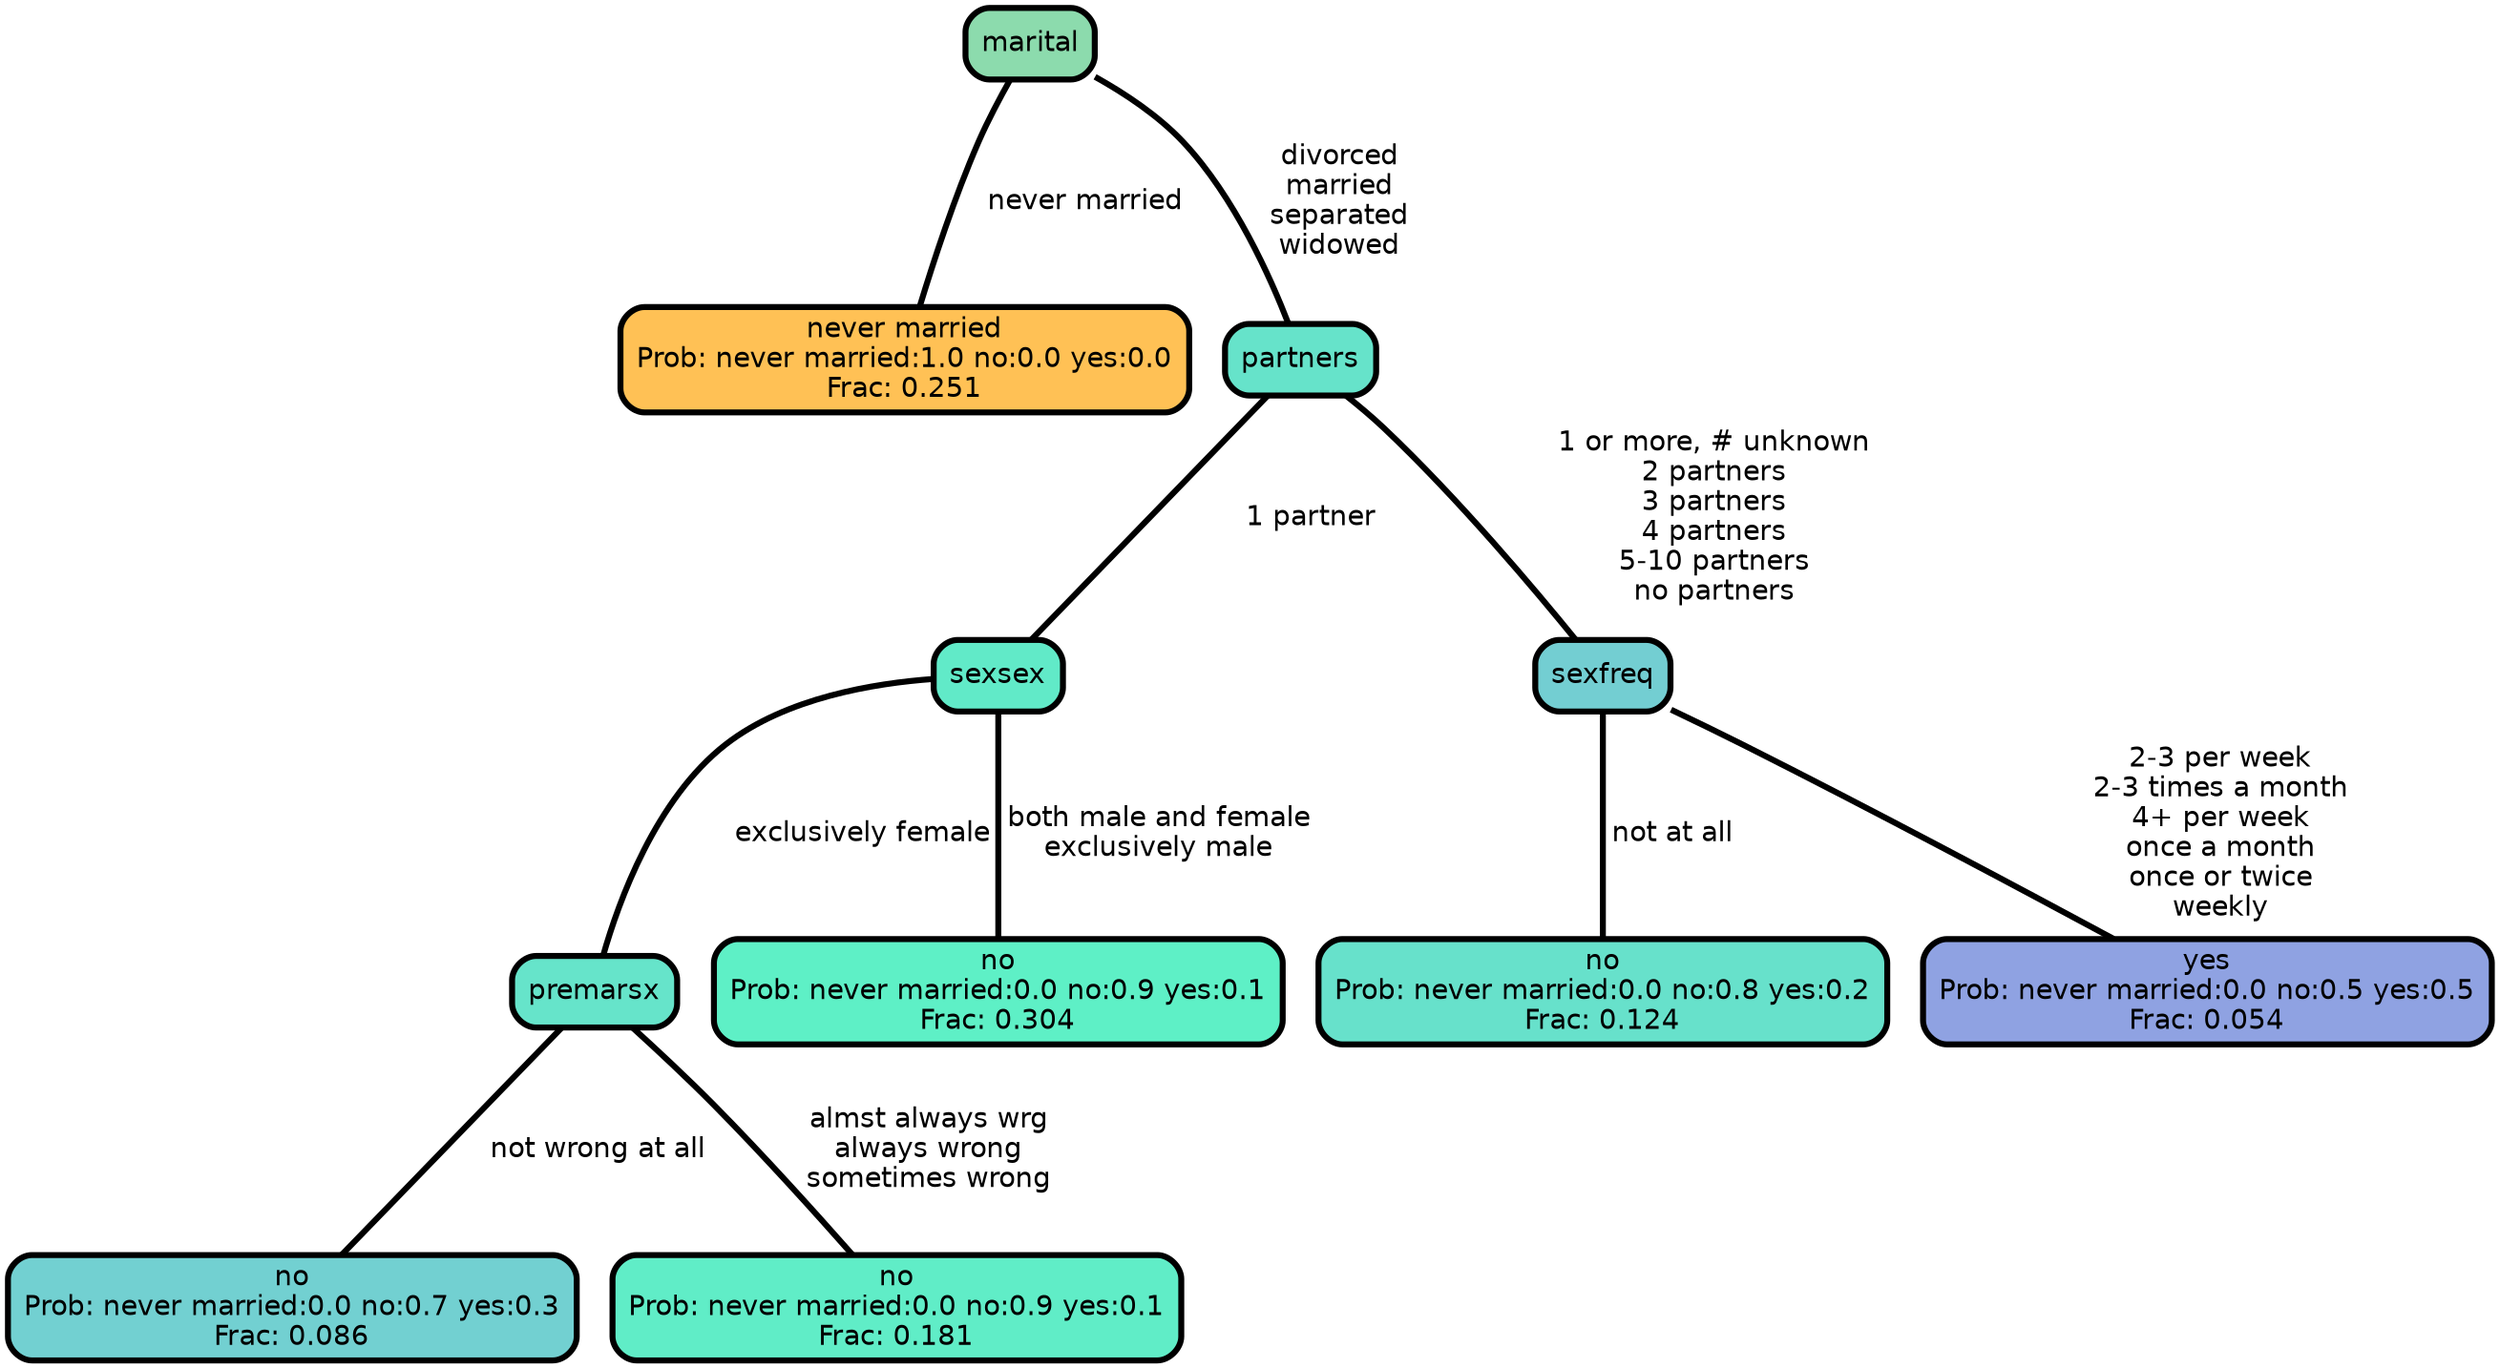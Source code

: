graph Tree {
node [shape=box, style="filled, rounded",color="black",penwidth="3",fontcolor="black",                 fontname=helvetica] ;
graph [ranksep="0 equally", splines=straight,                 bgcolor=transparent, dpi=200] ;
edge [fontname=helvetica, color=black] ;
0 [label="never married
Prob: never married:1.0 no:0.0 yes:0.0
Frac: 0.251", fillcolor="#ffc155"] ;
1 [label="marital", fillcolor="#8cdbad"] ;
2 [label="no
Prob: never married:0.0 no:0.7 yes:0.3
Frac: 0.086", fillcolor="#72d0d1"] ;
3 [label="premarsx", fillcolor="#66e4ca"] ;
4 [label="no
Prob: never married:0.0 no:0.9 yes:0.1
Frac: 0.181", fillcolor="#60edc7"] ;
5 [label="sexsex", fillcolor="#61eac8"] ;
6 [label="no
Prob: never married:0.0 no:0.9 yes:0.1
Frac: 0.304", fillcolor="#5ef0c6"] ;
7 [label="partners", fillcolor="#66e3ca"] ;
8 [label="no
Prob: never married:0.0 no:0.8 yes:0.2
Frac: 0.124", fillcolor="#67e1cb"] ;
9 [label="sexfreq", fillcolor="#73ced2"] ;
10 [label="yes
Prob: never married:0.0 no:0.5 yes:0.5
Frac: 0.054", fillcolor="#8fa2e2"] ;
1 -- 0 [label=" never married",penwidth=3] ;
1 -- 7 [label=" divorced\n married\n separated\n widowed",penwidth=3] ;
3 -- 2 [label=" not wrong at all",penwidth=3] ;
3 -- 4 [label=" almst always wrg\n always wrong\n sometimes wrong",penwidth=3] ;
5 -- 3 [label=" exclusively female",penwidth=3] ;
5 -- 6 [label=" both male and female\n exclusively male",penwidth=3] ;
7 -- 5 [label=" 1 partner",penwidth=3] ;
7 -- 9 [label=" 1 or more, # unknown\n 2 partners\n 3 partners\n 4 partners\n 5-10 partners\n no partners",penwidth=3] ;
9 -- 8 [label=" not at all",penwidth=3] ;
9 -- 10 [label=" 2-3 per week\n 2-3 times a month\n 4+ per week\n once a month\n once or twice\n weekly",penwidth=3] ;
{rank = same;}}